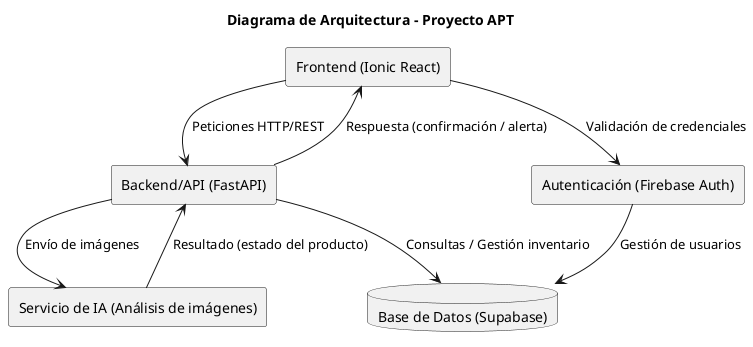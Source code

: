 @startuml Diagrama_de_arquitectura
title Diagrama de Arquitectura - Proyecto APT

rectangle "Frontend (Ionic React)" as FE
rectangle "Backend/API (FastAPI)" as BE
database "Base de Datos (Supabase)" as DB
rectangle "Servicio de IA (Análisis de imágenes)" as IA
rectangle "Autenticación (Firebase Auth)" as AUTH

FE --> BE : Peticiones HTTP/REST
BE --> DB : Consultas / Gestión inventario
BE --> IA : Envío de imágenes
IA --> BE : Resultado (estado del producto)
FE --> AUTH : Validación de credenciales
AUTH --> DB : Gestión de usuarios
BE --> FE : Respuesta (confirmación / alerta)

@enduml